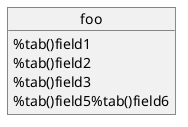 {
  "sha1": "1xg1o02hrebey47uxokz7q1uuzg85cl",
  "insertion": {
    "when": "2024-05-30T20:48:19.826Z",
    "user": "plantuml@gmail.com"
  }
}
@startuml
skinparam tabSize 20
object foo {
%tab()field1
%tab()field2
%tab()field3
%tab()field5%tab()field6
}
@enduml
